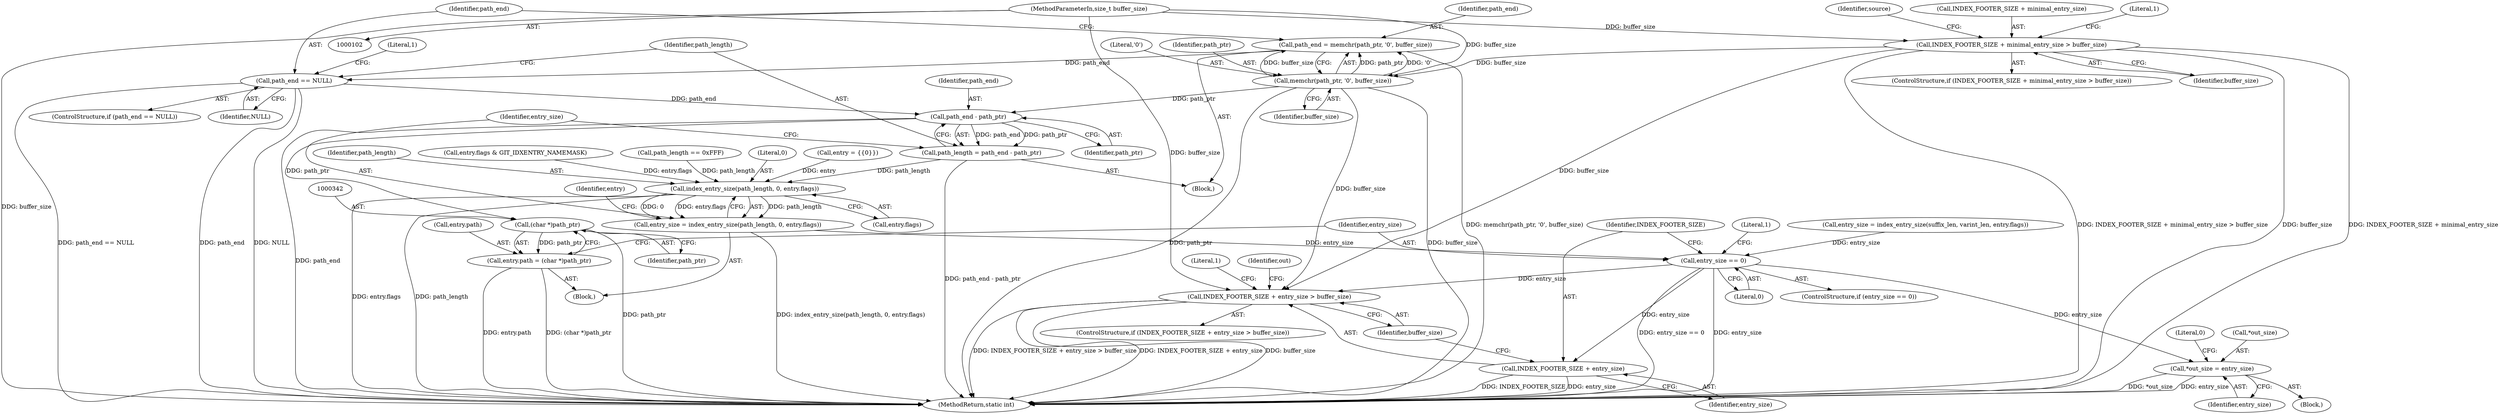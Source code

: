 digraph "0_libgit2_3db1af1f370295ad5355b8f64b865a2a357bcac0@pointer" {
"1000318" [label="(Call,path_end == NULL)"];
"1000311" [label="(Call,path_end = memchr(path_ptr, '\0', buffer_size))"];
"1000313" [label="(Call,memchr(path_ptr, '\0', buffer_size))"];
"1000130" [label="(Call,INDEX_FOOTER_SIZE + minimal_entry_size > buffer_size)"];
"1000107" [label="(MethodParameterIn,size_t buffer_size)"];
"1000326" [label="(Call,path_end - path_ptr)"];
"1000324" [label="(Call,path_length = path_end - path_ptr)"];
"1000331" [label="(Call,index_entry_size(path_length, 0, entry.flags))"];
"1000329" [label="(Call,entry_size = index_entry_size(path_length, 0, entry.flags))"];
"1000437" [label="(Call,entry_size == 0)"];
"1000444" [label="(Call,INDEX_FOOTER_SIZE + entry_size > buffer_size)"];
"1000445" [label="(Call,INDEX_FOOTER_SIZE + entry_size)"];
"1000468" [label="(Call,*out_size = entry_size)"];
"1000341" [label="(Call,(char *)path_ptr)"];
"1000337" [label="(Call,entry.path = (char *)path_ptr)"];
"1000306" [label="(Call,path_length == 0xFFF)"];
"1000447" [label="(Identifier,entry_size)"];
"1000333" [label="(Literal,0)"];
"1000448" [label="(Identifier,buffer_size)"];
"1000438" [label="(Identifier,entry_size)"];
"1000316" [label="(Identifier,buffer_size)"];
"1000309" [label="(Block,)"];
"1000315" [label="(Literal,'\0')"];
"1000443" [label="(ControlStructure,if (INDEX_FOOTER_SIZE + entry_size > buffer_size))"];
"1000451" [label="(Literal,1)"];
"1000318" [label="(Call,path_end == NULL)"];
"1000331" [label="(Call,index_entry_size(path_length, 0, entry.flags))"];
"1000330" [label="(Identifier,entry_size)"];
"1000446" [label="(Identifier,INDEX_FOOTER_SIZE)"];
"1000325" [label="(Identifier,path_length)"];
"1000109" [label="(Block,)"];
"1000320" [label="(Identifier,NULL)"];
"1000328" [label="(Identifier,path_ptr)"];
"1000327" [label="(Identifier,path_end)"];
"1000311" [label="(Call,path_end = memchr(path_ptr, '\0', buffer_size))"];
"1000323" [label="(Literal,1)"];
"1000140" [label="(Identifier,source)"];
"1000317" [label="(ControlStructure,if (path_end == NULL))"];
"1000471" [label="(Identifier,entry_size)"];
"1000437" [label="(Call,entry_size == 0)"];
"1000444" [label="(Call,INDEX_FOOTER_SIZE + entry_size > buffer_size)"];
"1000313" [label="(Call,memchr(path_ptr, '\0', buffer_size))"];
"1000324" [label="(Call,path_length = path_end - path_ptr)"];
"1000473" [label="(Literal,0)"];
"1000334" [label="(Call,entry.flags)"];
"1000131" [label="(Call,INDEX_FOOTER_SIZE + minimal_entry_size)"];
"1000442" [label="(Literal,1)"];
"1000337" [label="(Call,entry.path = (char *)path_ptr)"];
"1000107" [label="(MethodParameterIn,size_t buffer_size)"];
"1000439" [label="(Literal,0)"];
"1000326" [label="(Call,path_end - path_ptr)"];
"1000137" [label="(Literal,1)"];
"1000329" [label="(Call,entry_size = index_entry_size(path_length, 0, entry.flags))"];
"1000436" [label="(ControlStructure,if (entry_size == 0))"];
"1000455" [label="(Identifier,out)"];
"1000341" [label="(Call,(char *)path_ptr)"];
"1000115" [label="(Call,entry = {{0}})"];
"1000319" [label="(Identifier,path_end)"];
"1000332" [label="(Identifier,path_length)"];
"1000343" [label="(Identifier,path_ptr)"];
"1000445" [label="(Call,INDEX_FOOTER_SIZE + entry_size)"];
"1000338" [label="(Call,entry.path)"];
"1000474" [label="(MethodReturn,static int)"];
"1000468" [label="(Call,*out_size = entry_size)"];
"1000130" [label="(Call,INDEX_FOOTER_SIZE + minimal_entry_size > buffer_size)"];
"1000297" [label="(Block,)"];
"1000129" [label="(ControlStructure,if (INDEX_FOOTER_SIZE + minimal_entry_size > buffer_size))"];
"1000469" [label="(Call,*out_size)"];
"1000134" [label="(Identifier,buffer_size)"];
"1000423" [label="(Call,entry_size = index_entry_size(suffix_len, varint_len, entry.flags))"];
"1000314" [label="(Identifier,path_ptr)"];
"1000312" [label="(Identifier,path_end)"];
"1000300" [label="(Call,entry.flags & GIT_IDXENTRY_NAMEMASK)"];
"1000339" [label="(Identifier,entry)"];
"1000318" -> "1000317"  [label="AST: "];
"1000318" -> "1000320"  [label="CFG: "];
"1000319" -> "1000318"  [label="AST: "];
"1000320" -> "1000318"  [label="AST: "];
"1000323" -> "1000318"  [label="CFG: "];
"1000325" -> "1000318"  [label="CFG: "];
"1000318" -> "1000474"  [label="DDG: path_end == NULL"];
"1000318" -> "1000474"  [label="DDG: path_end"];
"1000318" -> "1000474"  [label="DDG: NULL"];
"1000311" -> "1000318"  [label="DDG: path_end"];
"1000318" -> "1000326"  [label="DDG: path_end"];
"1000311" -> "1000309"  [label="AST: "];
"1000311" -> "1000313"  [label="CFG: "];
"1000312" -> "1000311"  [label="AST: "];
"1000313" -> "1000311"  [label="AST: "];
"1000319" -> "1000311"  [label="CFG: "];
"1000311" -> "1000474"  [label="DDG: memchr(path_ptr, '\0', buffer_size)"];
"1000313" -> "1000311"  [label="DDG: path_ptr"];
"1000313" -> "1000311"  [label="DDG: '\0'"];
"1000313" -> "1000311"  [label="DDG: buffer_size"];
"1000313" -> "1000316"  [label="CFG: "];
"1000314" -> "1000313"  [label="AST: "];
"1000315" -> "1000313"  [label="AST: "];
"1000316" -> "1000313"  [label="AST: "];
"1000313" -> "1000474"  [label="DDG: buffer_size"];
"1000313" -> "1000474"  [label="DDG: path_ptr"];
"1000130" -> "1000313"  [label="DDG: buffer_size"];
"1000107" -> "1000313"  [label="DDG: buffer_size"];
"1000313" -> "1000326"  [label="DDG: path_ptr"];
"1000313" -> "1000444"  [label="DDG: buffer_size"];
"1000130" -> "1000129"  [label="AST: "];
"1000130" -> "1000134"  [label="CFG: "];
"1000131" -> "1000130"  [label="AST: "];
"1000134" -> "1000130"  [label="AST: "];
"1000137" -> "1000130"  [label="CFG: "];
"1000140" -> "1000130"  [label="CFG: "];
"1000130" -> "1000474"  [label="DDG: INDEX_FOOTER_SIZE + minimal_entry_size > buffer_size"];
"1000130" -> "1000474"  [label="DDG: buffer_size"];
"1000130" -> "1000474"  [label="DDG: INDEX_FOOTER_SIZE + minimal_entry_size"];
"1000107" -> "1000130"  [label="DDG: buffer_size"];
"1000130" -> "1000444"  [label="DDG: buffer_size"];
"1000107" -> "1000102"  [label="AST: "];
"1000107" -> "1000474"  [label="DDG: buffer_size"];
"1000107" -> "1000444"  [label="DDG: buffer_size"];
"1000326" -> "1000324"  [label="AST: "];
"1000326" -> "1000328"  [label="CFG: "];
"1000327" -> "1000326"  [label="AST: "];
"1000328" -> "1000326"  [label="AST: "];
"1000324" -> "1000326"  [label="CFG: "];
"1000326" -> "1000474"  [label="DDG: path_end"];
"1000326" -> "1000324"  [label="DDG: path_end"];
"1000326" -> "1000324"  [label="DDG: path_ptr"];
"1000326" -> "1000341"  [label="DDG: path_ptr"];
"1000324" -> "1000309"  [label="AST: "];
"1000325" -> "1000324"  [label="AST: "];
"1000330" -> "1000324"  [label="CFG: "];
"1000324" -> "1000474"  [label="DDG: path_end - path_ptr"];
"1000324" -> "1000331"  [label="DDG: path_length"];
"1000331" -> "1000329"  [label="AST: "];
"1000331" -> "1000334"  [label="CFG: "];
"1000332" -> "1000331"  [label="AST: "];
"1000333" -> "1000331"  [label="AST: "];
"1000334" -> "1000331"  [label="AST: "];
"1000329" -> "1000331"  [label="CFG: "];
"1000331" -> "1000474"  [label="DDG: entry.flags"];
"1000331" -> "1000474"  [label="DDG: path_length"];
"1000331" -> "1000329"  [label="DDG: path_length"];
"1000331" -> "1000329"  [label="DDG: 0"];
"1000331" -> "1000329"  [label="DDG: entry.flags"];
"1000306" -> "1000331"  [label="DDG: path_length"];
"1000300" -> "1000331"  [label="DDG: entry.flags"];
"1000115" -> "1000331"  [label="DDG: entry"];
"1000329" -> "1000297"  [label="AST: "];
"1000330" -> "1000329"  [label="AST: "];
"1000339" -> "1000329"  [label="CFG: "];
"1000329" -> "1000474"  [label="DDG: index_entry_size(path_length, 0, entry.flags)"];
"1000329" -> "1000437"  [label="DDG: entry_size"];
"1000437" -> "1000436"  [label="AST: "];
"1000437" -> "1000439"  [label="CFG: "];
"1000438" -> "1000437"  [label="AST: "];
"1000439" -> "1000437"  [label="AST: "];
"1000442" -> "1000437"  [label="CFG: "];
"1000446" -> "1000437"  [label="CFG: "];
"1000437" -> "1000474"  [label="DDG: entry_size == 0"];
"1000437" -> "1000474"  [label="DDG: entry_size"];
"1000423" -> "1000437"  [label="DDG: entry_size"];
"1000437" -> "1000444"  [label="DDG: entry_size"];
"1000437" -> "1000445"  [label="DDG: entry_size"];
"1000437" -> "1000468"  [label="DDG: entry_size"];
"1000444" -> "1000443"  [label="AST: "];
"1000444" -> "1000448"  [label="CFG: "];
"1000445" -> "1000444"  [label="AST: "];
"1000448" -> "1000444"  [label="AST: "];
"1000451" -> "1000444"  [label="CFG: "];
"1000455" -> "1000444"  [label="CFG: "];
"1000444" -> "1000474"  [label="DDG: INDEX_FOOTER_SIZE + entry_size"];
"1000444" -> "1000474"  [label="DDG: buffer_size"];
"1000444" -> "1000474"  [label="DDG: INDEX_FOOTER_SIZE + entry_size > buffer_size"];
"1000445" -> "1000447"  [label="CFG: "];
"1000446" -> "1000445"  [label="AST: "];
"1000447" -> "1000445"  [label="AST: "];
"1000448" -> "1000445"  [label="CFG: "];
"1000445" -> "1000474"  [label="DDG: INDEX_FOOTER_SIZE"];
"1000445" -> "1000474"  [label="DDG: entry_size"];
"1000468" -> "1000109"  [label="AST: "];
"1000468" -> "1000471"  [label="CFG: "];
"1000469" -> "1000468"  [label="AST: "];
"1000471" -> "1000468"  [label="AST: "];
"1000473" -> "1000468"  [label="CFG: "];
"1000468" -> "1000474"  [label="DDG: *out_size"];
"1000468" -> "1000474"  [label="DDG: entry_size"];
"1000341" -> "1000337"  [label="AST: "];
"1000341" -> "1000343"  [label="CFG: "];
"1000342" -> "1000341"  [label="AST: "];
"1000343" -> "1000341"  [label="AST: "];
"1000337" -> "1000341"  [label="CFG: "];
"1000341" -> "1000474"  [label="DDG: path_ptr"];
"1000341" -> "1000337"  [label="DDG: path_ptr"];
"1000337" -> "1000297"  [label="AST: "];
"1000338" -> "1000337"  [label="AST: "];
"1000438" -> "1000337"  [label="CFG: "];
"1000337" -> "1000474"  [label="DDG: entry.path"];
"1000337" -> "1000474"  [label="DDG: (char *)path_ptr"];
}
